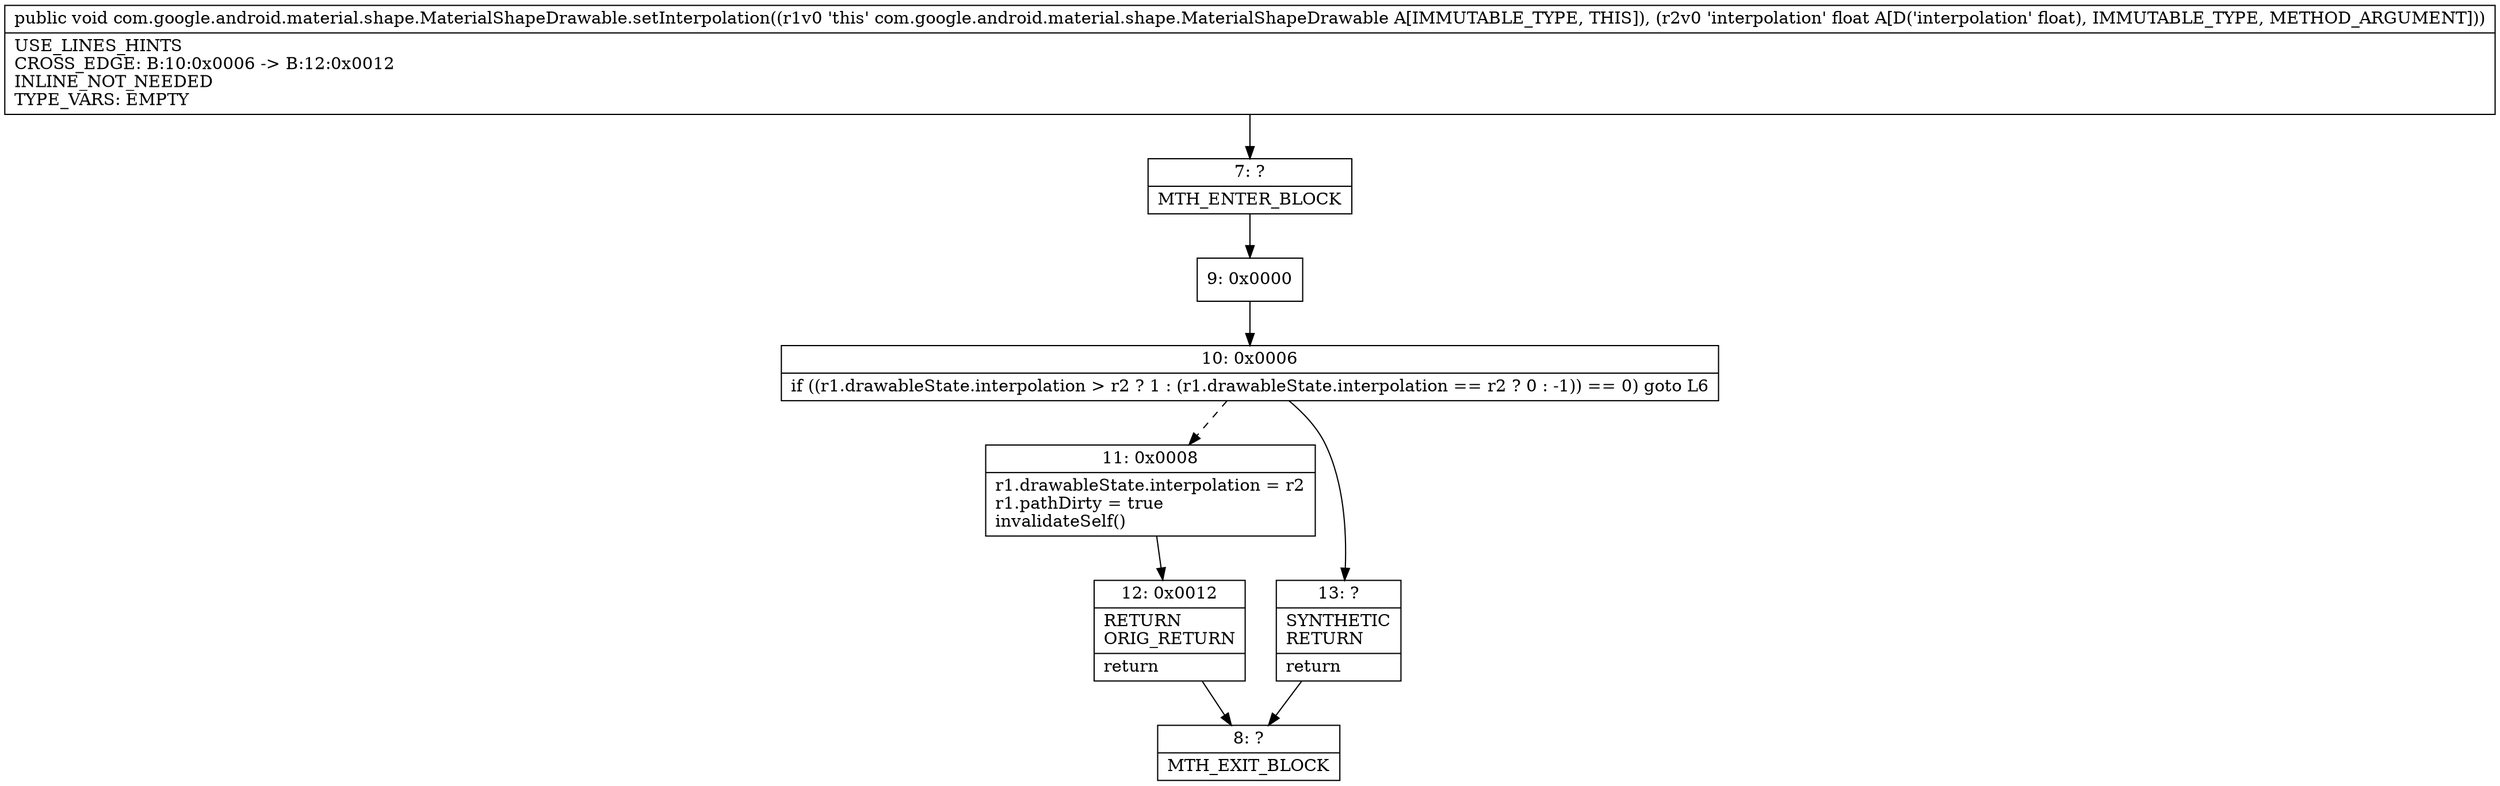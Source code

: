 digraph "CFG forcom.google.android.material.shape.MaterialShapeDrawable.setInterpolation(F)V" {
Node_7 [shape=record,label="{7\:\ ?|MTH_ENTER_BLOCK\l}"];
Node_9 [shape=record,label="{9\:\ 0x0000}"];
Node_10 [shape=record,label="{10\:\ 0x0006|if ((r1.drawableState.interpolation \> r2 ? 1 : (r1.drawableState.interpolation == r2 ? 0 : \-1)) == 0) goto L6\l}"];
Node_11 [shape=record,label="{11\:\ 0x0008|r1.drawableState.interpolation = r2\lr1.pathDirty = true\linvalidateSelf()\l}"];
Node_12 [shape=record,label="{12\:\ 0x0012|RETURN\lORIG_RETURN\l|return\l}"];
Node_8 [shape=record,label="{8\:\ ?|MTH_EXIT_BLOCK\l}"];
Node_13 [shape=record,label="{13\:\ ?|SYNTHETIC\lRETURN\l|return\l}"];
MethodNode[shape=record,label="{public void com.google.android.material.shape.MaterialShapeDrawable.setInterpolation((r1v0 'this' com.google.android.material.shape.MaterialShapeDrawable A[IMMUTABLE_TYPE, THIS]), (r2v0 'interpolation' float A[D('interpolation' float), IMMUTABLE_TYPE, METHOD_ARGUMENT]))  | USE_LINES_HINTS\lCROSS_EDGE: B:10:0x0006 \-\> B:12:0x0012\lINLINE_NOT_NEEDED\lTYPE_VARS: EMPTY\l}"];
MethodNode -> Node_7;Node_7 -> Node_9;
Node_9 -> Node_10;
Node_10 -> Node_11[style=dashed];
Node_10 -> Node_13;
Node_11 -> Node_12;
Node_12 -> Node_8;
Node_13 -> Node_8;
}

